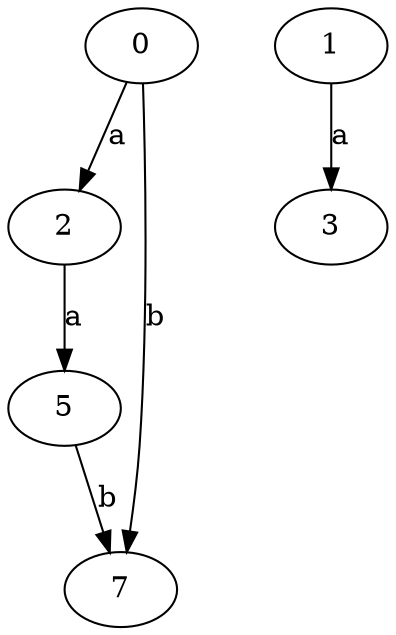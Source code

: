 strict digraph  {
0;
2;
3;
5;
1;
7;
0 -> 2  [label=a];
0 -> 7  [label=b];
2 -> 5  [label=a];
5 -> 7  [label=b];
1 -> 3  [label=a];
}
